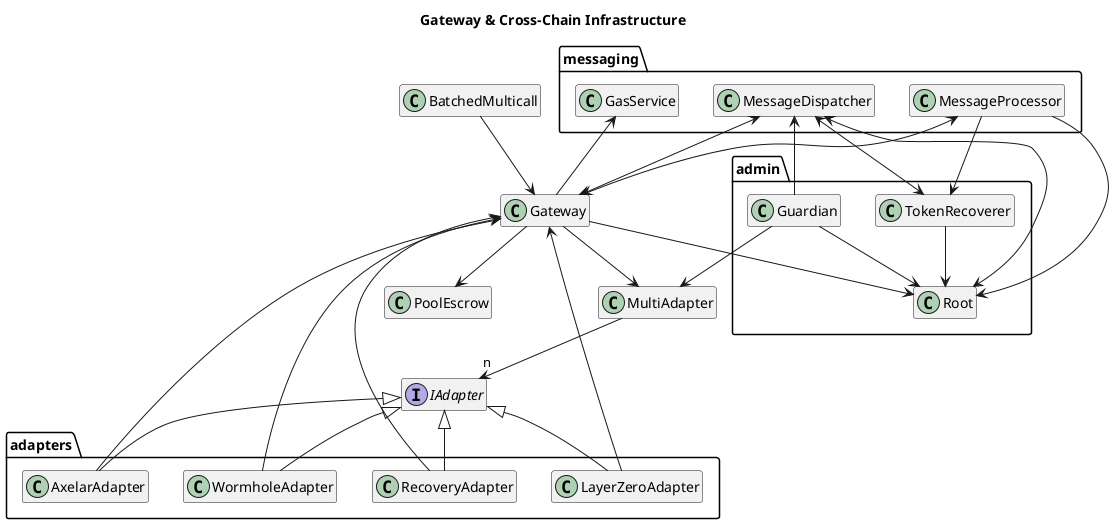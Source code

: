 @startuml gateway
title Gateway & Cross-Chain Infrastructure
hide empty members

package messaging {
    class MessageDispatcher
    class MessageProcessor
    class GasService
}

package admin {
    class Guardian
    class Root
    class TokenRecoverer
}

package adapters {
    class AxelarAdapter
    class WormholeAdapter
    class LayerZeroAdapter
    class RecoveryAdapter
}

class Gateway
class BatchedMulticall
class MultiAdapter
class PoolEscrow

interface IAdapter

BatchedMulticall --> Gateway

Gateway --> GasService
Gateway --> Root
Gateway --> MultiAdapter
Gateway --> PoolEscrow

MultiAdapter --> "n" IAdapter

IAdapter <|-- AxelarAdapter
IAdapter <|-- WormholeAdapter
IAdapter <|-- LayerZeroAdapter
IAdapter <|-- RecoveryAdapter

AxelarAdapter --> Gateway
WormholeAdapter --> Gateway
LayerZeroAdapter --> Gateway
RecoveryAdapter --> Gateway

MessageProcessor --> Root
MessageProcessor --> TokenRecoverer
MessageProcessor <--> Gateway

MessageDispatcher <--> Root
MessageDispatcher <--> TokenRecoverer
MessageDispatcher <--> Gateway

Guardian --> Root
Guardian --> MessageDispatcher
Guardian --> MultiAdapter

TokenRecoverer --> Root

@enduml
